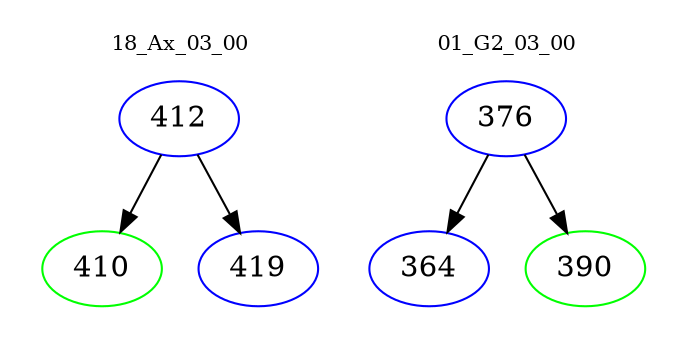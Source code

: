 digraph{
subgraph cluster_0 {
color = white
label = "18_Ax_03_00";
fontsize=10;
T0_412 [label="412", color="blue"]
T0_412 -> T0_410 [color="black"]
T0_410 [label="410", color="green"]
T0_412 -> T0_419 [color="black"]
T0_419 [label="419", color="blue"]
}
subgraph cluster_1 {
color = white
label = "01_G2_03_00";
fontsize=10;
T1_376 [label="376", color="blue"]
T1_376 -> T1_364 [color="black"]
T1_364 [label="364", color="blue"]
T1_376 -> T1_390 [color="black"]
T1_390 [label="390", color="green"]
}
}
